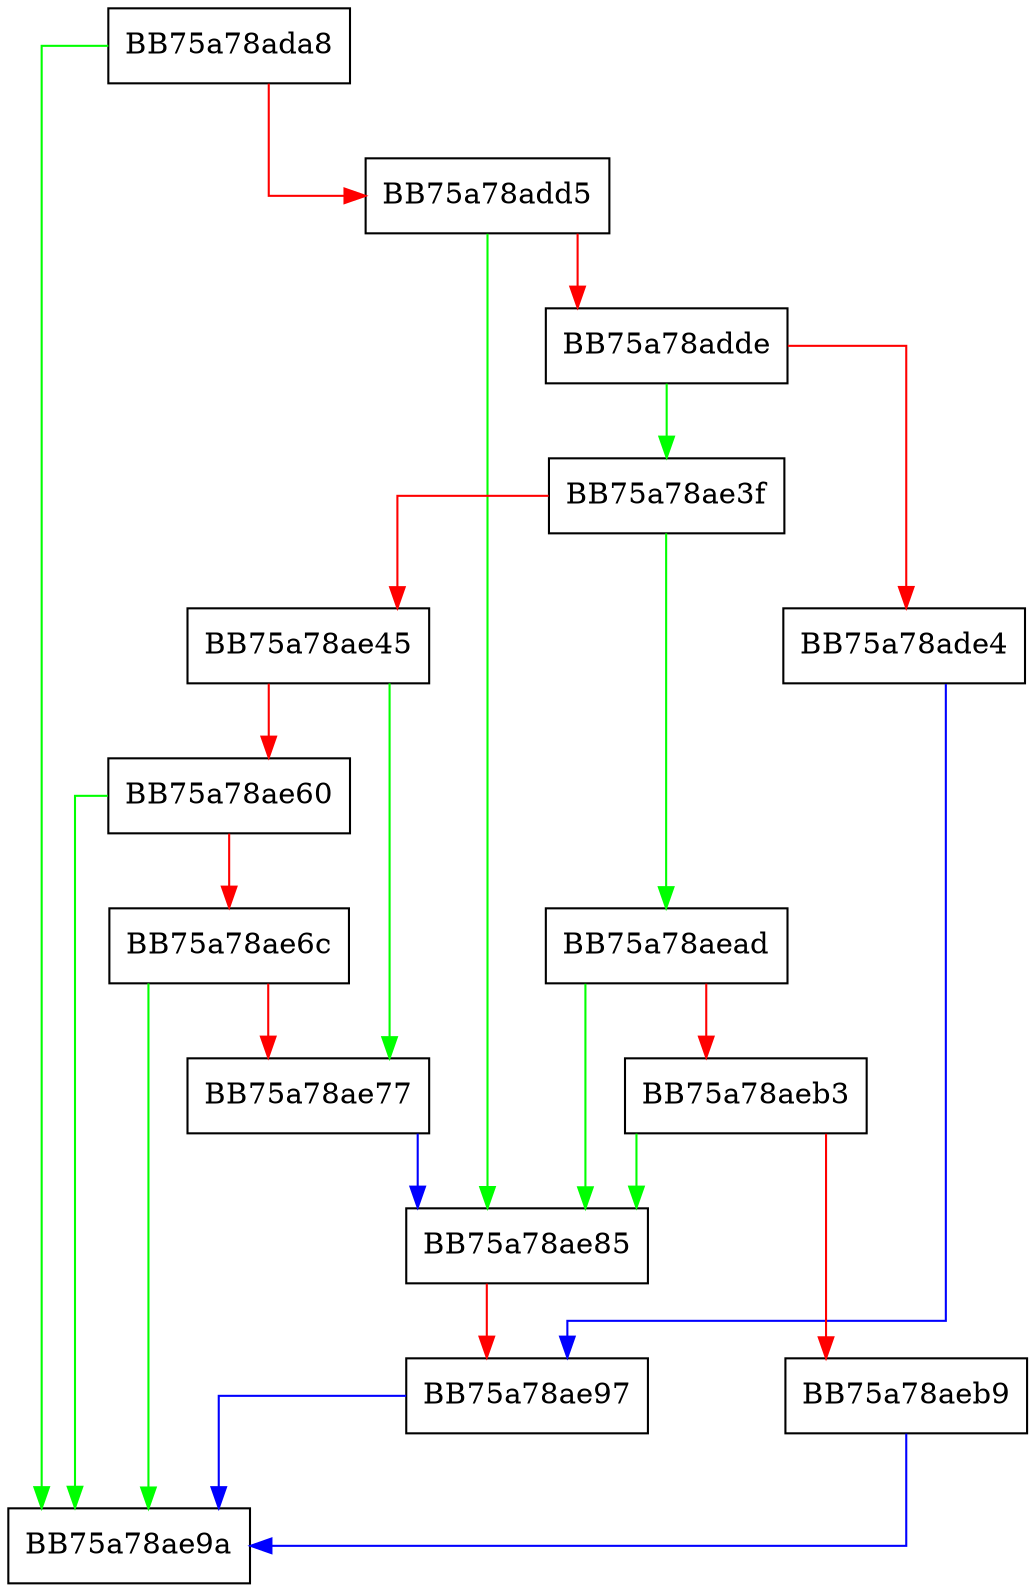 digraph parseDecoratedName {
  node [shape="box"];
  graph [splines=ortho];
  BB75a78ada8 -> BB75a78ae9a [color="green"];
  BB75a78ada8 -> BB75a78add5 [color="red"];
  BB75a78add5 -> BB75a78ae85 [color="green"];
  BB75a78add5 -> BB75a78adde [color="red"];
  BB75a78adde -> BB75a78ae3f [color="green"];
  BB75a78adde -> BB75a78ade4 [color="red"];
  BB75a78ade4 -> BB75a78ae97 [color="blue"];
  BB75a78ae3f -> BB75a78aead [color="green"];
  BB75a78ae3f -> BB75a78ae45 [color="red"];
  BB75a78ae45 -> BB75a78ae77 [color="green"];
  BB75a78ae45 -> BB75a78ae60 [color="red"];
  BB75a78ae60 -> BB75a78ae9a [color="green"];
  BB75a78ae60 -> BB75a78ae6c [color="red"];
  BB75a78ae6c -> BB75a78ae9a [color="green"];
  BB75a78ae6c -> BB75a78ae77 [color="red"];
  BB75a78ae77 -> BB75a78ae85 [color="blue"];
  BB75a78ae85 -> BB75a78ae97 [color="red"];
  BB75a78ae97 -> BB75a78ae9a [color="blue"];
  BB75a78aead -> BB75a78ae85 [color="green"];
  BB75a78aead -> BB75a78aeb3 [color="red"];
  BB75a78aeb3 -> BB75a78ae85 [color="green"];
  BB75a78aeb3 -> BB75a78aeb9 [color="red"];
  BB75a78aeb9 -> BB75a78ae9a [color="blue"];
}